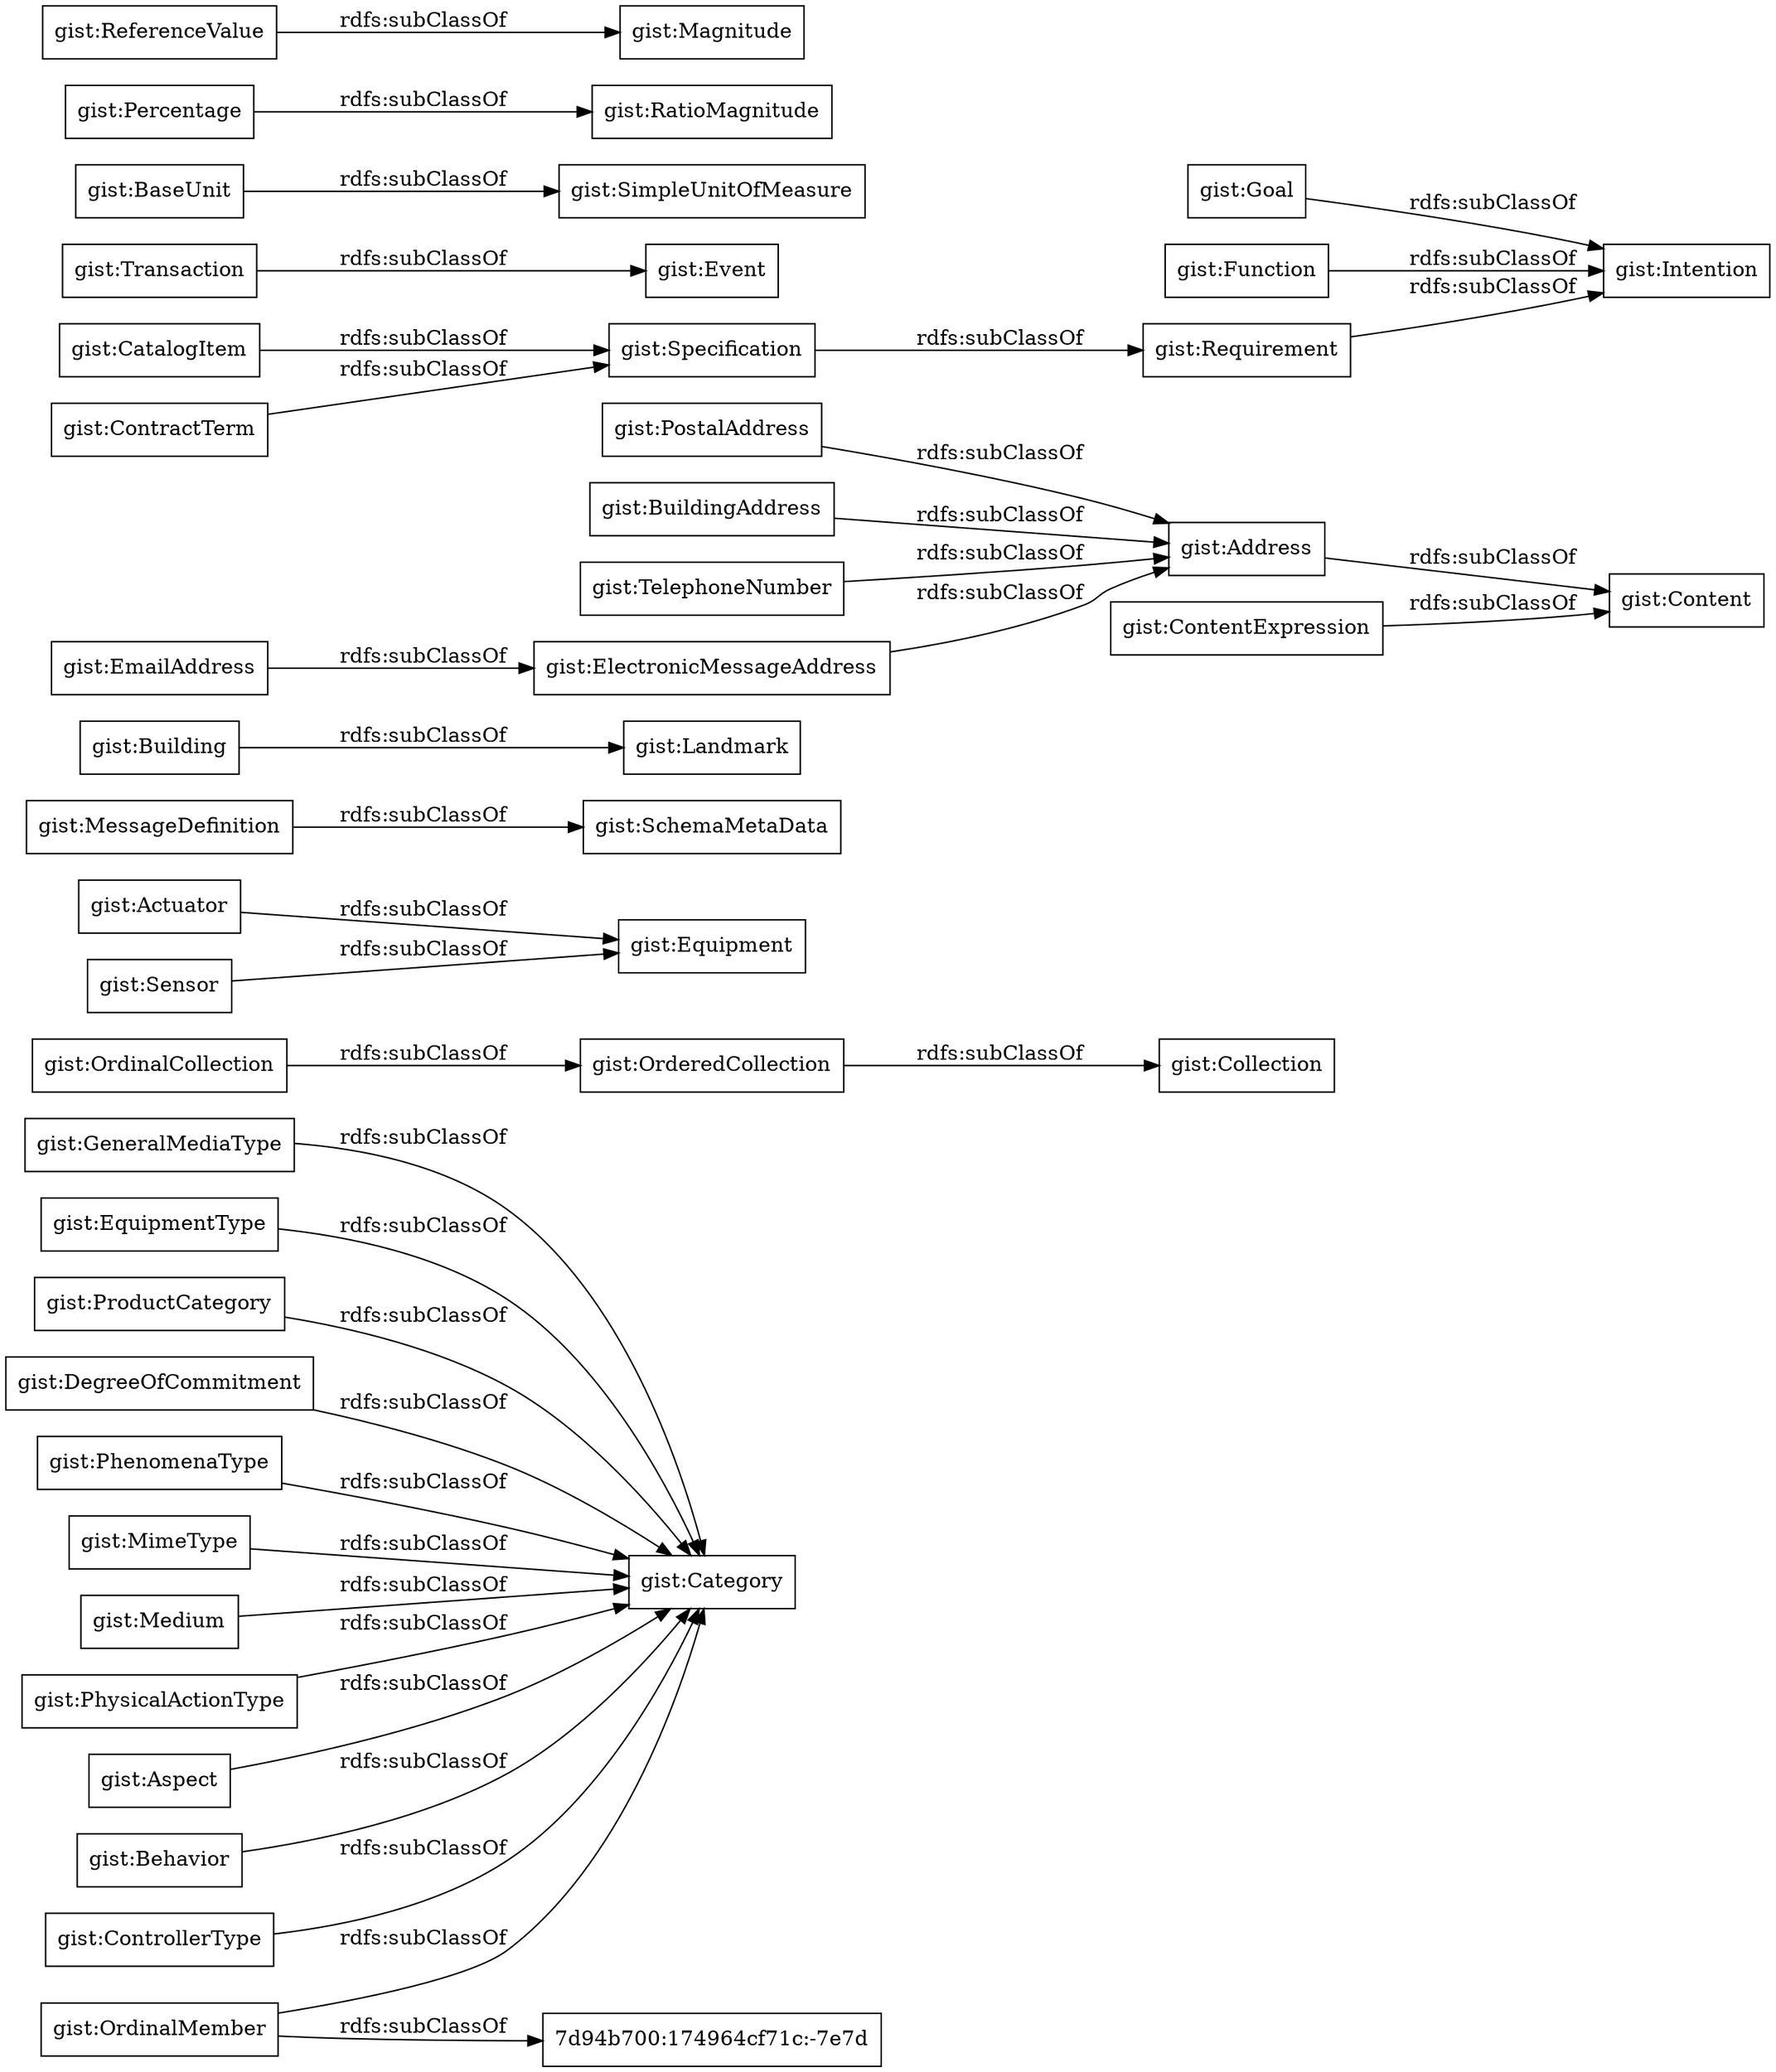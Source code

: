 digraph ar2dtool_diagram { 
rankdir=LR;
size="1000"
node [shape = rectangle, color="black"]; "gist:ProductCategory" "gist:OrdinalCollection" "gist:Actuator" "gist:DegreeOfCommitment" "gist:SchemaMetaData" "gist:Building" "gist:PostalAddress" "gist:BuildingAddress" "gist:PhenomenaType" "gist:ContentExpression" "gist:MimeType" "gist:Goal" "gist:Category" "gist:Medium" "gist:TelephoneNumber" "gist:PhysicalActionType" "gist:Transaction" "gist:SimpleUnitOfMeasure" "gist:RatioMagnitude" "gist:CatalogItem" "gist:Aspect" "gist:Event" "gist:Content" "gist:Collection" "gist:Landmark" "gist:Magnitude" "gist:Percentage" "gist:MessageDefinition" "gist:Function" "gist:BaseUnit" "gist:ReferenceValue" "gist:OrdinalMember" "gist:ContractTerm" "gist:Behavior" "gist:EmailAddress" "gist:Sensor" "gist:Intention" "gist:Address" "gist:Equipment" "gist:Requirement" "7d94b700:174964cf71c:-7e7d" "gist:OrderedCollection" "gist:ControllerType" "gist:ElectronicMessageAddress" "gist:GeneralMediaType" "gist:Specification" "gist:EquipmentType" ; /*classes style*/
	"gist:ContractTerm" -> "gist:Specification" [ label = "rdfs:subClassOf" ];
	"gist:ElectronicMessageAddress" -> "gist:Address" [ label = "rdfs:subClassOf" ];
	"gist:PostalAddress" -> "gist:Address" [ label = "rdfs:subClassOf" ];
	"gist:Medium" -> "gist:Category" [ label = "rdfs:subClassOf" ];
	"gist:ControllerType" -> "gist:Category" [ label = "rdfs:subClassOf" ];
	"gist:BuildingAddress" -> "gist:Address" [ label = "rdfs:subClassOf" ];
	"gist:Percentage" -> "gist:RatioMagnitude" [ label = "rdfs:subClassOf" ];
	"gist:Sensor" -> "gist:Equipment" [ label = "rdfs:subClassOf" ];
	"gist:Aspect" -> "gist:Category" [ label = "rdfs:subClassOf" ];
	"gist:ProductCategory" -> "gist:Category" [ label = "rdfs:subClassOf" ];
	"gist:Actuator" -> "gist:Equipment" [ label = "rdfs:subClassOf" ];
	"gist:OrderedCollection" -> "gist:Collection" [ label = "rdfs:subClassOf" ];
	"gist:PhysicalActionType" -> "gist:Category" [ label = "rdfs:subClassOf" ];
	"gist:Address" -> "gist:Content" [ label = "rdfs:subClassOf" ];
	"gist:ContentExpression" -> "gist:Content" [ label = "rdfs:subClassOf" ];
	"gist:BaseUnit" -> "gist:SimpleUnitOfMeasure" [ label = "rdfs:subClassOf" ];
	"gist:TelephoneNumber" -> "gist:Address" [ label = "rdfs:subClassOf" ];
	"gist:PhenomenaType" -> "gist:Category" [ label = "rdfs:subClassOf" ];
	"gist:OrdinalMember" -> "7d94b700:174964cf71c:-7e7d" [ label = "rdfs:subClassOf" ];
	"gist:OrdinalMember" -> "gist:Category" [ label = "rdfs:subClassOf" ];
	"gist:Specification" -> "gist:Requirement" [ label = "rdfs:subClassOf" ];
	"gist:MimeType" -> "gist:Category" [ label = "rdfs:subClassOf" ];
	"gist:ReferenceValue" -> "gist:Magnitude" [ label = "rdfs:subClassOf" ];
	"gist:Requirement" -> "gist:Intention" [ label = "rdfs:subClassOf" ];
	"gist:Function" -> "gist:Intention" [ label = "rdfs:subClassOf" ];
	"gist:Building" -> "gist:Landmark" [ label = "rdfs:subClassOf" ];
	"gist:Behavior" -> "gist:Category" [ label = "rdfs:subClassOf" ];
	"gist:OrdinalCollection" -> "gist:OrderedCollection" [ label = "rdfs:subClassOf" ];
	"gist:Transaction" -> "gist:Event" [ label = "rdfs:subClassOf" ];
	"gist:CatalogItem" -> "gist:Specification" [ label = "rdfs:subClassOf" ];
	"gist:DegreeOfCommitment" -> "gist:Category" [ label = "rdfs:subClassOf" ];
	"gist:EquipmentType" -> "gist:Category" [ label = "rdfs:subClassOf" ];
	"gist:EmailAddress" -> "gist:ElectronicMessageAddress" [ label = "rdfs:subClassOf" ];
	"gist:GeneralMediaType" -> "gist:Category" [ label = "rdfs:subClassOf" ];
	"gist:Goal" -> "gist:Intention" [ label = "rdfs:subClassOf" ];
	"gist:MessageDefinition" -> "gist:SchemaMetaData" [ label = "rdfs:subClassOf" ];

}
